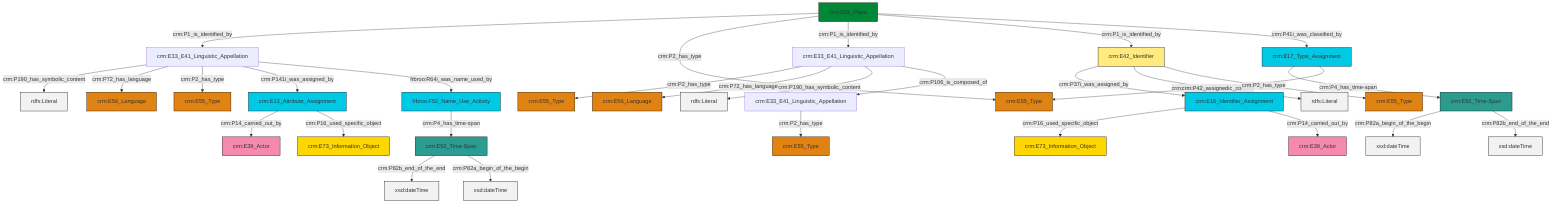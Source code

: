 graph TD
classDef Literal fill:#f2f2f2,stroke:#000000;
classDef CRM_Entity fill:#FFFFFF,stroke:#000000;
classDef Temporal_Entity fill:#00C9E6, stroke:#000000;
classDef Type fill:#E18312, stroke:#000000;
classDef Time-Span fill:#2C9C91, stroke:#000000;
classDef Appellation fill:#FFEB7F, stroke:#000000;
classDef Place fill:#008836, stroke:#000000;
classDef Persistent_Item fill:#B266B2, stroke:#000000;
classDef Conceptual_Object fill:#FFD700, stroke:#000000;
classDef Physical_Thing fill:#D2B48C, stroke:#000000;
classDef Actor fill:#f58aad, stroke:#000000;
classDef PC_Classes fill:#4ce600, stroke:#000000;
classDef Multi fill:#cccccc,stroke:#000000;

0["crm:E33_E41_Linguistic_Appellation"]:::Default -->|crm:P190_has_symbolic_content| 1[rdfs:Literal]:::Literal
2["crm:E42_Identifier"]:::Appellation -->|crm:P37i_was_assigned_by| 3["crm:E15_Identifier_Assignment"]:::Temporal_Entity
8["crm:E53_Place"]:::Place -->|crm:P1_is_identified_by| 0["crm:E33_E41_Linguistic_Appellation"]:::Default
6["crm:E33_E41_Linguistic_Appellation"]:::Default -->|crm:P2_has_type| 17["crm:E55_Type"]:::Type
9["crm:E52_Time-Span"]:::Time-Span -->|crm:P82b_end_of_the_end| 18[xsd:dateTime]:::Literal
11["crm:E33_E41_Linguistic_Appellation"]:::Default -->|crm:P2_has_type| 20["crm:E55_Type"]:::Type
27["crm:E17_Type_Assignment"]:::Temporal_Entity -->|crm:P4_has_time-span| 28["crm:E52_Time-Span"]:::Time-Span
0["crm:E33_E41_Linguistic_Appellation"]:::Default -->|crm:P72_has_language| 29["crm:E56_Language"]:::Type
11["crm:E33_E41_Linguistic_Appellation"]:::Default -->|crm:P72_has_language| 30["crm:E56_Language"]:::Type
25["crm:E13_Attribute_Assignment"]:::Temporal_Entity -->|crm:P14_carried_out_by| 4["crm:E39_Actor"]:::Actor
28["crm:E52_Time-Span"]:::Time-Span -->|crm:P82a_begin_of_the_begin| 32[xsd:dateTime]:::Literal
11["crm:E33_E41_Linguistic_Appellation"]:::Default -->|crm:P190_has_symbolic_content| 33[rdfs:Literal]:::Literal
2["crm:E42_Identifier"]:::Appellation -->|crm:P190_has_symbolic_content| 36[rdfs:Literal]:::Literal
0["crm:E33_E41_Linguistic_Appellation"]:::Default -->|crm:P2_has_type| 22["crm:E55_Type"]:::Type
11["crm:E33_E41_Linguistic_Appellation"]:::Default -->|crm:P106_is_composed_of| 6["crm:E33_E41_Linguistic_Appellation"]:::Default
8["crm:E53_Place"]:::Place -->|crm:P2_has_type| 15["crm:E55_Type"]:::Type
28["crm:E52_Time-Span"]:::Time-Span -->|crm:P82b_end_of_the_end| 43[xsd:dateTime]:::Literal
3["crm:E15_Identifier_Assignment"]:::Temporal_Entity -->|crm:P16_used_specific_object| 44["crm:E73_Information_Object"]:::Conceptual_Object
8["crm:E53_Place"]:::Place -->|crm:P1_is_identified_by| 11["crm:E33_E41_Linguistic_Appellation"]:::Default
27["crm:E17_Type_Assignment"]:::Temporal_Entity -->|crm:P42_assigned| 15["crm:E55_Type"]:::Type
9["crm:E52_Time-Span"]:::Time-Span -->|crm:P82a_begin_of_the_begin| 49[xsd:dateTime]:::Literal
8["crm:E53_Place"]:::Place -->|crm:P1_is_identified_by| 2["crm:E42_Identifier"]:::Appellation
45["frbroo:F52_Name_Use_Activity"]:::Temporal_Entity -->|crm:P4_has_time-span| 9["crm:E52_Time-Span"]:::Time-Span
0["crm:E33_E41_Linguistic_Appellation"]:::Default -->|crm:P141i_was_assigned_by| 25["crm:E13_Attribute_Assignment"]:::Temporal_Entity
2["crm:E42_Identifier"]:::Appellation -->|crm:P2_has_type| 40["crm:E55_Type"]:::Type
0["crm:E33_E41_Linguistic_Appellation"]:::Default -->|frbroo:R64i_was_name_used_by| 45["frbroo:F52_Name_Use_Activity"]:::Temporal_Entity
8["crm:E53_Place"]:::Place -->|crm:P41i_was_classified_by| 27["crm:E17_Type_Assignment"]:::Temporal_Entity
25["crm:E13_Attribute_Assignment"]:::Temporal_Entity -->|crm:P16_used_specific_object| 34["crm:E73_Information_Object"]:::Conceptual_Object
3["crm:E15_Identifier_Assignment"]:::Temporal_Entity -->|crm:P14_carried_out_by| 13["crm:E39_Actor"]:::Actor